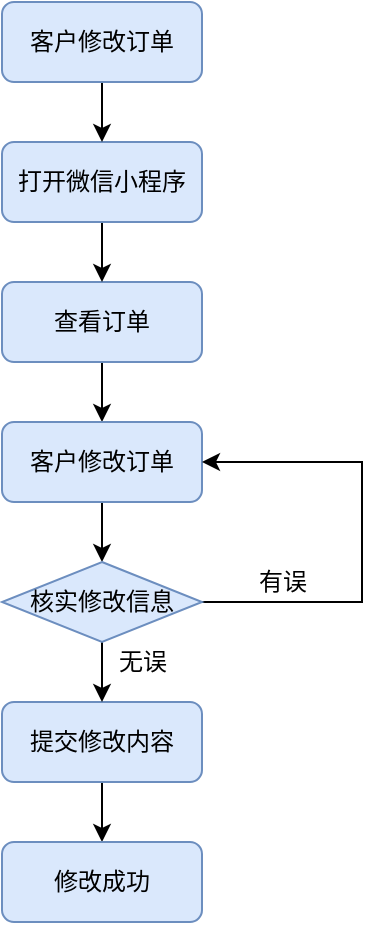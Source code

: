 <mxfile version="14.6.11" type="device"><diagram id="FxMbpyDDI_e7r2kE3yq9" name="Page-1"><mxGraphModel dx="813" dy="403" grid="1" gridSize="10" guides="1" tooltips="1" connect="1" arrows="1" fold="1" page="1" pageScale="1" pageWidth="827" pageHeight="1169" math="0" shadow="0"><root><mxCell id="0"/><mxCell id="1" parent="0"/><mxCell id="dXFA-baK--P-uvzHlwNk-8" style="edgeStyle=orthogonalEdgeStyle;rounded=0;orthogonalLoop=1;jettySize=auto;html=1;exitX=0.5;exitY=1;exitDx=0;exitDy=0;entryX=0.5;entryY=0;entryDx=0;entryDy=0;" edge="1" parent="1" source="dXFA-baK--P-uvzHlwNk-2" target="dXFA-baK--P-uvzHlwNk-4"><mxGeometry relative="1" as="geometry"/></mxCell><mxCell id="dXFA-baK--P-uvzHlwNk-2" value="&lt;span style=&quot;font-weight: 400&quot;&gt;&lt;font style=&quot;vertical-align: inherit&quot;&gt;&lt;font style=&quot;vertical-align: inherit&quot;&gt;&lt;font style=&quot;vertical-align: inherit&quot;&gt;&lt;font style=&quot;vertical-align: inherit&quot;&gt;&lt;font style=&quot;vertical-align: inherit&quot;&gt;&lt;font style=&quot;vertical-align: inherit&quot;&gt;&lt;font style=&quot;vertical-align: inherit&quot;&gt;&lt;font style=&quot;vertical-align: inherit&quot;&gt;查看订单&lt;/font&gt;&lt;/font&gt;&lt;/font&gt;&lt;/font&gt;&lt;/font&gt;&lt;/font&gt;&lt;/font&gt;&lt;/font&gt;&lt;/span&gt;" style="rounded=1;whiteSpace=wrap;html=1;fontSize=12;glass=0;strokeWidth=1;shadow=0;fillColor=#dae8fc;strokeColor=#6c8ebf;fontStyle=1" vertex="1" parent="1"><mxGeometry x="390" y="190" width="100" height="40" as="geometry"/></mxCell><mxCell id="dXFA-baK--P-uvzHlwNk-7" style="edgeStyle=orthogonalEdgeStyle;rounded=0;orthogonalLoop=1;jettySize=auto;html=1;exitX=0.5;exitY=1;exitDx=0;exitDy=0;entryX=0.5;entryY=0;entryDx=0;entryDy=0;" edge="1" parent="1" source="dXFA-baK--P-uvzHlwNk-3" target="dXFA-baK--P-uvzHlwNk-2"><mxGeometry relative="1" as="geometry"/></mxCell><mxCell id="dXFA-baK--P-uvzHlwNk-3" value="&lt;font style=&quot;vertical-align: inherit&quot;&gt;&lt;font style=&quot;vertical-align: inherit&quot;&gt;&lt;font style=&quot;vertical-align: inherit&quot;&gt;&lt;font style=&quot;vertical-align: inherit&quot;&gt;&lt;font style=&quot;vertical-align: inherit&quot;&gt;&lt;font style=&quot;vertical-align: inherit&quot;&gt;打开微信小程序&lt;/font&gt;&lt;/font&gt;&lt;/font&gt;&lt;/font&gt;&lt;/font&gt;&lt;/font&gt;" style="rounded=1;whiteSpace=wrap;html=1;fontSize=12;glass=0;strokeWidth=1;shadow=0;fillColor=#dae8fc;strokeColor=#6c8ebf;" vertex="1" parent="1"><mxGeometry x="390" y="120" width="100" height="40" as="geometry"/></mxCell><mxCell id="dXFA-baK--P-uvzHlwNk-13" style="edgeStyle=orthogonalEdgeStyle;rounded=0;orthogonalLoop=1;jettySize=auto;html=1;exitX=0.5;exitY=1;exitDx=0;exitDy=0;entryX=0.5;entryY=0;entryDx=0;entryDy=0;" edge="1" parent="1" source="dXFA-baK--P-uvzHlwNk-4" target="dXFA-baK--P-uvzHlwNk-12"><mxGeometry relative="1" as="geometry"/></mxCell><mxCell id="dXFA-baK--P-uvzHlwNk-4" value="&lt;font style=&quot;vertical-align: inherit&quot;&gt;&lt;font style=&quot;vertical-align: inherit&quot;&gt;客户修改订单&lt;/font&gt;&lt;/font&gt;" style="rounded=1;whiteSpace=wrap;html=1;fontSize=12;glass=0;strokeWidth=1;shadow=0;fillColor=#dae8fc;strokeColor=#6c8ebf;" vertex="1" parent="1"><mxGeometry x="390" y="260" width="100" height="40" as="geometry"/></mxCell><mxCell id="dXFA-baK--P-uvzHlwNk-6" style="edgeStyle=orthogonalEdgeStyle;rounded=0;orthogonalLoop=1;jettySize=auto;html=1;exitX=0.5;exitY=1;exitDx=0;exitDy=0;entryX=0.5;entryY=0;entryDx=0;entryDy=0;" edge="1" parent="1" source="dXFA-baK--P-uvzHlwNk-5" target="dXFA-baK--P-uvzHlwNk-3"><mxGeometry relative="1" as="geometry"/></mxCell><mxCell id="dXFA-baK--P-uvzHlwNk-5" value="&lt;font style=&quot;vertical-align: inherit&quot;&gt;&lt;font style=&quot;vertical-align: inherit&quot;&gt;&lt;font style=&quot;vertical-align: inherit&quot;&gt;&lt;font style=&quot;vertical-align: inherit&quot;&gt;&lt;font style=&quot;vertical-align: inherit&quot;&gt;&lt;font style=&quot;vertical-align: inherit&quot;&gt;&lt;font style=&quot;vertical-align: inherit&quot;&gt;&lt;font style=&quot;vertical-align: inherit&quot;&gt;客户修改订单&lt;/font&gt;&lt;/font&gt;&lt;/font&gt;&lt;/font&gt;&lt;/font&gt;&lt;/font&gt;&lt;/font&gt;&lt;/font&gt;" style="rounded=1;whiteSpace=wrap;html=1;fontSize=12;glass=0;strokeWidth=1;shadow=0;fillColor=#dae8fc;strokeColor=#6c8ebf;" vertex="1" parent="1"><mxGeometry x="390" y="50" width="100" height="40" as="geometry"/></mxCell><mxCell id="dXFA-baK--P-uvzHlwNk-20" style="edgeStyle=orthogonalEdgeStyle;rounded=0;orthogonalLoop=1;jettySize=auto;html=1;exitX=0.5;exitY=1;exitDx=0;exitDy=0;entryX=0.5;entryY=0;entryDx=0;entryDy=0;" edge="1" parent="1" source="dXFA-baK--P-uvzHlwNk-9" target="dXFA-baK--P-uvzHlwNk-18"><mxGeometry relative="1" as="geometry"/></mxCell><mxCell id="dXFA-baK--P-uvzHlwNk-9" value="&lt;font style=&quot;vertical-align: inherit&quot;&gt;&lt;font style=&quot;vertical-align: inherit&quot;&gt;&lt;font style=&quot;vertical-align: inherit&quot;&gt;&lt;font style=&quot;vertical-align: inherit&quot;&gt;提交修改内容&lt;/font&gt;&lt;/font&gt;&lt;/font&gt;&lt;/font&gt;" style="rounded=1;whiteSpace=wrap;html=1;fontSize=12;glass=0;strokeWidth=1;shadow=0;fillColor=#dae8fc;strokeColor=#6c8ebf;" vertex="1" parent="1"><mxGeometry x="390" y="400" width="100" height="40" as="geometry"/></mxCell><mxCell id="dXFA-baK--P-uvzHlwNk-14" style="edgeStyle=orthogonalEdgeStyle;rounded=0;orthogonalLoop=1;jettySize=auto;html=1;exitX=0.5;exitY=1;exitDx=0;exitDy=0;entryX=0.5;entryY=0;entryDx=0;entryDy=0;" edge="1" parent="1" source="dXFA-baK--P-uvzHlwNk-12" target="dXFA-baK--P-uvzHlwNk-9"><mxGeometry relative="1" as="geometry"/></mxCell><mxCell id="dXFA-baK--P-uvzHlwNk-15" style="edgeStyle=orthogonalEdgeStyle;rounded=0;orthogonalLoop=1;jettySize=auto;html=1;exitX=1;exitY=0.5;exitDx=0;exitDy=0;entryX=1;entryY=0.5;entryDx=0;entryDy=0;" edge="1" parent="1" source="dXFA-baK--P-uvzHlwNk-12" target="dXFA-baK--P-uvzHlwNk-4"><mxGeometry relative="1" as="geometry"><Array as="points"><mxPoint x="570" y="350"/><mxPoint x="570" y="280"/></Array></mxGeometry></mxCell><mxCell id="dXFA-baK--P-uvzHlwNk-12" value="&lt;font style=&quot;vertical-align: inherit&quot;&gt;&lt;font style=&quot;vertical-align: inherit&quot;&gt;&lt;font style=&quot;vertical-align: inherit&quot;&gt;&lt;font style=&quot;vertical-align: inherit&quot;&gt;核实修改信息&lt;/font&gt;&lt;/font&gt;&lt;/font&gt;&lt;/font&gt;" style="rhombus;whiteSpace=wrap;html=1;fillColor=#dae8fc;strokeColor=#6c8ebf;" vertex="1" parent="1"><mxGeometry x="390" y="330" width="100" height="40" as="geometry"/></mxCell><mxCell id="dXFA-baK--P-uvzHlwNk-16" value="&lt;font style=&quot;vertical-align: inherit&quot;&gt;&lt;font style=&quot;vertical-align: inherit&quot;&gt;&lt;font style=&quot;vertical-align: inherit&quot;&gt;&lt;font style=&quot;vertical-align: inherit&quot;&gt;有误&lt;/font&gt;&lt;/font&gt;&lt;/font&gt;&lt;/font&gt;" style="text;html=1;align=center;verticalAlign=middle;resizable=0;points=[];autosize=1;strokeColor=none;" vertex="1" parent="1"><mxGeometry x="510" y="330" width="40" height="20" as="geometry"/></mxCell><mxCell id="dXFA-baK--P-uvzHlwNk-17" value="&lt;font style=&quot;vertical-align: inherit&quot;&gt;&lt;font style=&quot;vertical-align: inherit&quot;&gt;&lt;font style=&quot;vertical-align: inherit&quot;&gt;&lt;font style=&quot;vertical-align: inherit&quot;&gt;无误&lt;/font&gt;&lt;/font&gt;&lt;/font&gt;&lt;/font&gt;" style="text;html=1;align=center;verticalAlign=middle;resizable=0;points=[];autosize=1;strokeColor=none;" vertex="1" parent="1"><mxGeometry x="440" y="370" width="40" height="20" as="geometry"/></mxCell><mxCell id="dXFA-baK--P-uvzHlwNk-18" value="&lt;font style=&quot;vertical-align: inherit&quot;&gt;&lt;font style=&quot;vertical-align: inherit&quot;&gt;修改成功&lt;/font&gt;&lt;/font&gt;" style="rounded=1;whiteSpace=wrap;html=1;fontSize=12;glass=0;strokeWidth=1;shadow=0;fillColor=#dae8fc;strokeColor=#6c8ebf;" vertex="1" parent="1"><mxGeometry x="390" y="470" width="100" height="40" as="geometry"/></mxCell></root></mxGraphModel></diagram></mxfile>